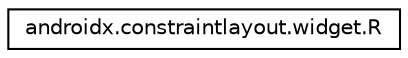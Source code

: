 digraph "Graphical Class Hierarchy"
{
 // LATEX_PDF_SIZE
  edge [fontname="Helvetica",fontsize="10",labelfontname="Helvetica",labelfontsize="10"];
  node [fontname="Helvetica",fontsize="10",shape=record];
  rankdir="LR";
  Node0 [label="androidx.constraintlayout.widget.R",height=0.2,width=0.4,color="black", fillcolor="white", style="filled",URL="$classandroidx_1_1constraintlayout_1_1widget_1_1_r.html",tooltip=" "];
}
